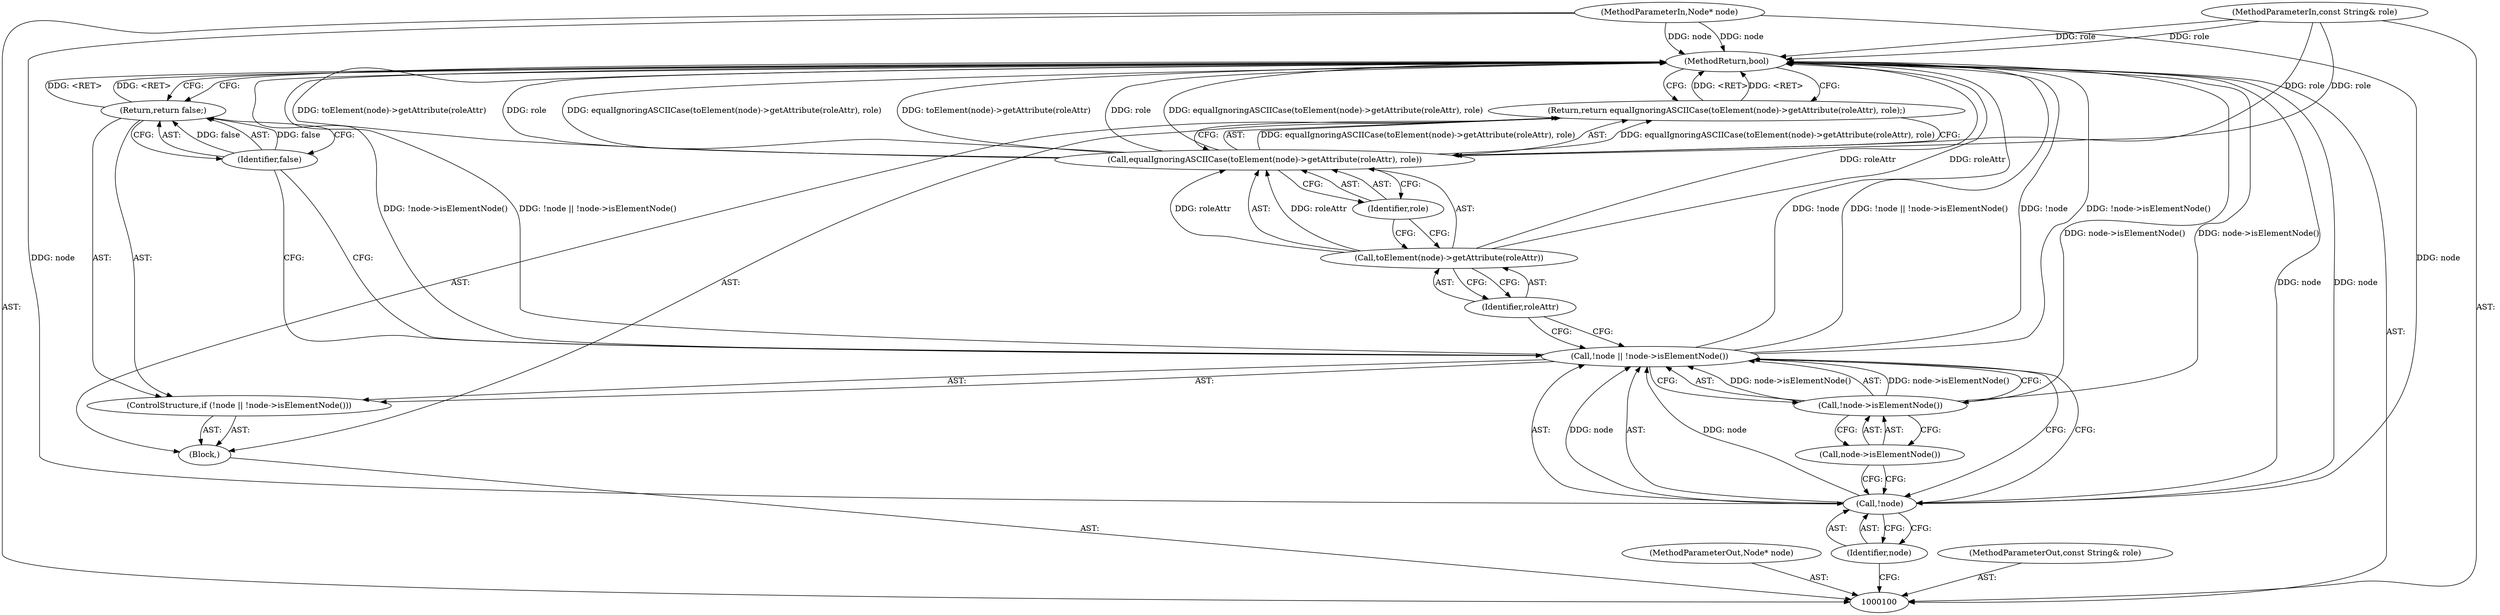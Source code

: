 digraph "0_Chrome_d27468a832d5316884bd02f459cbf493697fd7e1_28" {
"1000117" [label="(MethodReturn,bool)"];
"1000101" [label="(MethodParameterIn,Node* node)"];
"1000145" [label="(MethodParameterOut,Node* node)"];
"1000102" [label="(MethodParameterIn,const String& role)"];
"1000146" [label="(MethodParameterOut,const String& role)"];
"1000103" [label="(Block,)"];
"1000108" [label="(Call,!node->isElementNode())"];
"1000109" [label="(Call,node->isElementNode())"];
"1000104" [label="(ControlStructure,if (!node || !node->isElementNode()))"];
"1000105" [label="(Call,!node || !node->isElementNode())"];
"1000106" [label="(Call,!node)"];
"1000107" [label="(Identifier,node)"];
"1000111" [label="(Identifier,false)"];
"1000110" [label="(Return,return false;)"];
"1000112" [label="(Return,return equalIgnoringASCIICase(toElement(node)->getAttribute(roleAttr), role);)"];
"1000114" [label="(Call,toElement(node)->getAttribute(roleAttr))"];
"1000115" [label="(Identifier,roleAttr)"];
"1000116" [label="(Identifier,role)"];
"1000113" [label="(Call,equalIgnoringASCIICase(toElement(node)->getAttribute(roleAttr), role))"];
"1000117" -> "1000100"  [label="AST: "];
"1000117" -> "1000110"  [label="CFG: "];
"1000117" -> "1000112"  [label="CFG: "];
"1000112" -> "1000117"  [label="DDG: <RET>"];
"1000110" -> "1000117"  [label="DDG: <RET>"];
"1000105" -> "1000117"  [label="DDG: !node->isElementNode()"];
"1000105" -> "1000117"  [label="DDG: !node || !node->isElementNode()"];
"1000105" -> "1000117"  [label="DDG: !node"];
"1000106" -> "1000117"  [label="DDG: node"];
"1000113" -> "1000117"  [label="DDG: toElement(node)->getAttribute(roleAttr)"];
"1000113" -> "1000117"  [label="DDG: role"];
"1000113" -> "1000117"  [label="DDG: equalIgnoringASCIICase(toElement(node)->getAttribute(roleAttr), role)"];
"1000114" -> "1000117"  [label="DDG: roleAttr"];
"1000102" -> "1000117"  [label="DDG: role"];
"1000101" -> "1000117"  [label="DDG: node"];
"1000108" -> "1000117"  [label="DDG: node->isElementNode()"];
"1000101" -> "1000100"  [label="AST: "];
"1000101" -> "1000117"  [label="DDG: node"];
"1000101" -> "1000106"  [label="DDG: node"];
"1000145" -> "1000100"  [label="AST: "];
"1000102" -> "1000100"  [label="AST: "];
"1000102" -> "1000117"  [label="DDG: role"];
"1000102" -> "1000113"  [label="DDG: role"];
"1000146" -> "1000100"  [label="AST: "];
"1000103" -> "1000100"  [label="AST: "];
"1000104" -> "1000103"  [label="AST: "];
"1000112" -> "1000103"  [label="AST: "];
"1000108" -> "1000105"  [label="AST: "];
"1000108" -> "1000109"  [label="CFG: "];
"1000109" -> "1000108"  [label="AST: "];
"1000105" -> "1000108"  [label="CFG: "];
"1000108" -> "1000117"  [label="DDG: node->isElementNode()"];
"1000108" -> "1000105"  [label="DDG: node->isElementNode()"];
"1000109" -> "1000108"  [label="AST: "];
"1000109" -> "1000106"  [label="CFG: "];
"1000108" -> "1000109"  [label="CFG: "];
"1000104" -> "1000103"  [label="AST: "];
"1000105" -> "1000104"  [label="AST: "];
"1000110" -> "1000104"  [label="AST: "];
"1000105" -> "1000104"  [label="AST: "];
"1000105" -> "1000106"  [label="CFG: "];
"1000105" -> "1000108"  [label="CFG: "];
"1000106" -> "1000105"  [label="AST: "];
"1000108" -> "1000105"  [label="AST: "];
"1000111" -> "1000105"  [label="CFG: "];
"1000115" -> "1000105"  [label="CFG: "];
"1000105" -> "1000117"  [label="DDG: !node->isElementNode()"];
"1000105" -> "1000117"  [label="DDG: !node || !node->isElementNode()"];
"1000105" -> "1000117"  [label="DDG: !node"];
"1000106" -> "1000105"  [label="DDG: node"];
"1000108" -> "1000105"  [label="DDG: node->isElementNode()"];
"1000106" -> "1000105"  [label="AST: "];
"1000106" -> "1000107"  [label="CFG: "];
"1000107" -> "1000106"  [label="AST: "];
"1000109" -> "1000106"  [label="CFG: "];
"1000105" -> "1000106"  [label="CFG: "];
"1000106" -> "1000117"  [label="DDG: node"];
"1000106" -> "1000105"  [label="DDG: node"];
"1000101" -> "1000106"  [label="DDG: node"];
"1000107" -> "1000106"  [label="AST: "];
"1000107" -> "1000100"  [label="CFG: "];
"1000106" -> "1000107"  [label="CFG: "];
"1000111" -> "1000110"  [label="AST: "];
"1000111" -> "1000105"  [label="CFG: "];
"1000110" -> "1000111"  [label="CFG: "];
"1000111" -> "1000110"  [label="DDG: false"];
"1000110" -> "1000104"  [label="AST: "];
"1000110" -> "1000111"  [label="CFG: "];
"1000111" -> "1000110"  [label="AST: "];
"1000117" -> "1000110"  [label="CFG: "];
"1000110" -> "1000117"  [label="DDG: <RET>"];
"1000111" -> "1000110"  [label="DDG: false"];
"1000112" -> "1000103"  [label="AST: "];
"1000112" -> "1000113"  [label="CFG: "];
"1000113" -> "1000112"  [label="AST: "];
"1000117" -> "1000112"  [label="CFG: "];
"1000112" -> "1000117"  [label="DDG: <RET>"];
"1000113" -> "1000112"  [label="DDG: equalIgnoringASCIICase(toElement(node)->getAttribute(roleAttr), role)"];
"1000114" -> "1000113"  [label="AST: "];
"1000114" -> "1000115"  [label="CFG: "];
"1000115" -> "1000114"  [label="AST: "];
"1000116" -> "1000114"  [label="CFG: "];
"1000114" -> "1000117"  [label="DDG: roleAttr"];
"1000114" -> "1000113"  [label="DDG: roleAttr"];
"1000115" -> "1000114"  [label="AST: "];
"1000115" -> "1000105"  [label="CFG: "];
"1000114" -> "1000115"  [label="CFG: "];
"1000116" -> "1000113"  [label="AST: "];
"1000116" -> "1000114"  [label="CFG: "];
"1000113" -> "1000116"  [label="CFG: "];
"1000113" -> "1000112"  [label="AST: "];
"1000113" -> "1000116"  [label="CFG: "];
"1000114" -> "1000113"  [label="AST: "];
"1000116" -> "1000113"  [label="AST: "];
"1000112" -> "1000113"  [label="CFG: "];
"1000113" -> "1000117"  [label="DDG: toElement(node)->getAttribute(roleAttr)"];
"1000113" -> "1000117"  [label="DDG: role"];
"1000113" -> "1000117"  [label="DDG: equalIgnoringASCIICase(toElement(node)->getAttribute(roleAttr), role)"];
"1000113" -> "1000112"  [label="DDG: equalIgnoringASCIICase(toElement(node)->getAttribute(roleAttr), role)"];
"1000114" -> "1000113"  [label="DDG: roleAttr"];
"1000102" -> "1000113"  [label="DDG: role"];
}
